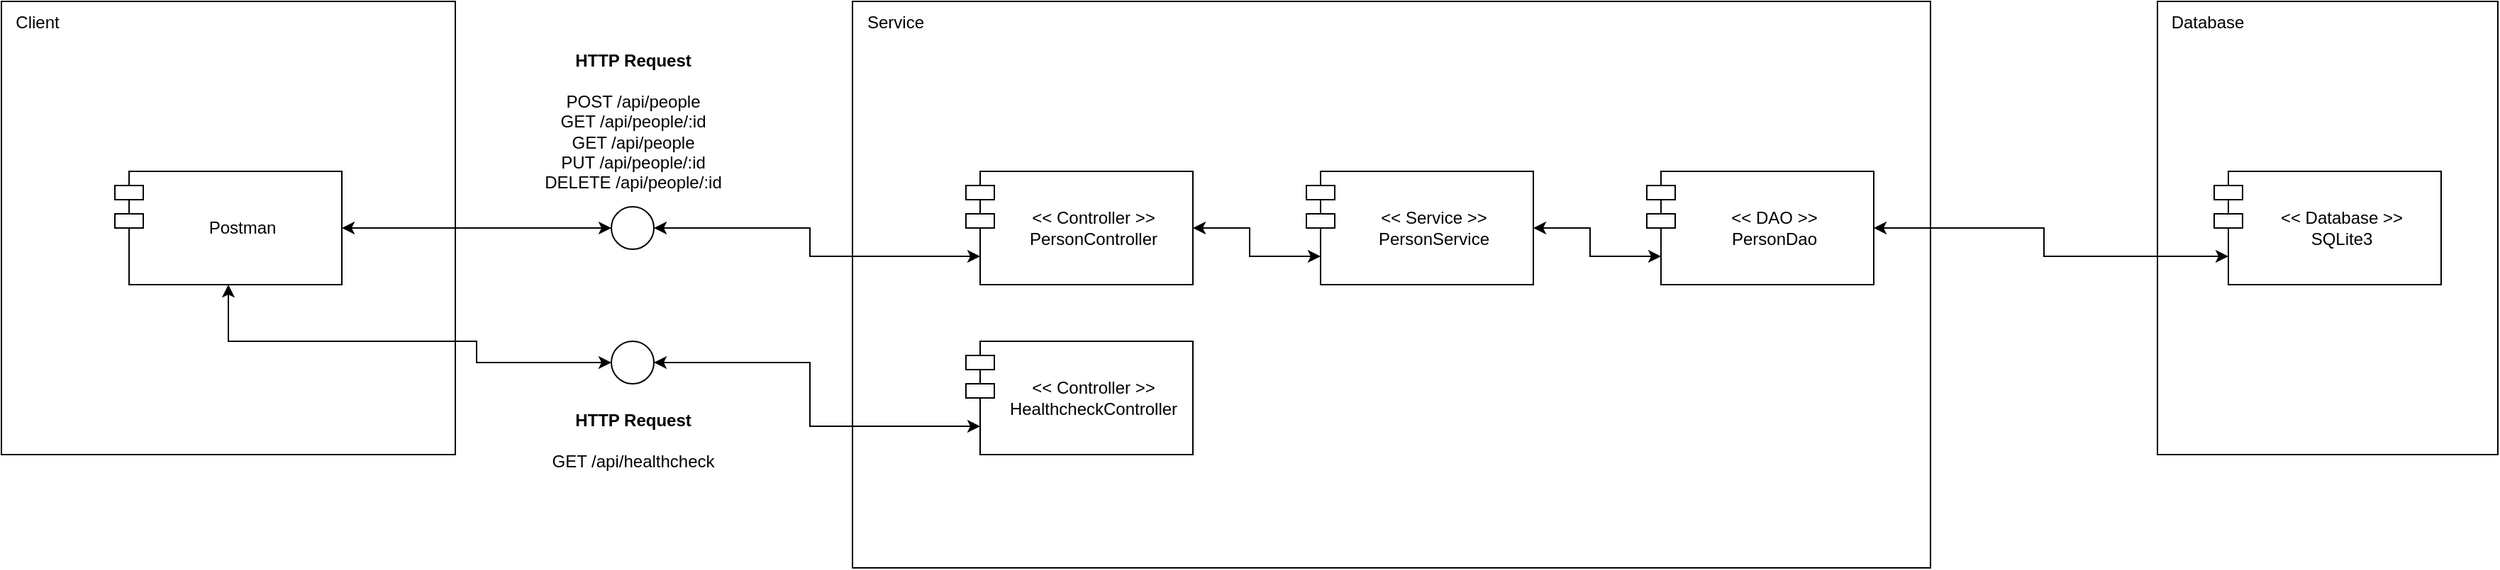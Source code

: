 <mxfile version="23.1.1" type="device">
  <diagram name="Pagina-1" id="zEG5cpOXGLGZVzsJu1S4">
    <mxGraphModel dx="2577" dy="930" grid="1" gridSize="10" guides="1" tooltips="1" connect="1" arrows="1" fold="1" page="1" pageScale="1" pageWidth="827" pageHeight="1169" math="0" shadow="0">
      <root>
        <mxCell id="0" />
        <mxCell id="1" parent="0" />
        <mxCell id="G-m2hMLSL6pPrGXtSMb8-16" value="" style="whiteSpace=wrap;html=1;aspect=fixed;fillColor=none;" vertex="1" parent="1">
          <mxGeometry x="-200" y="200" width="320" height="320" as="geometry" />
        </mxCell>
        <mxCell id="G-m2hMLSL6pPrGXtSMb8-18" value="" style="rounded=0;whiteSpace=wrap;html=1;fillColor=none;" vertex="1" parent="1">
          <mxGeometry x="400" y="200" width="760" height="400" as="geometry" />
        </mxCell>
        <mxCell id="G-m2hMLSL6pPrGXtSMb8-13" style="edgeStyle=orthogonalEdgeStyle;rounded=0;orthogonalLoop=1;jettySize=auto;html=1;entryX=0;entryY=0.5;entryDx=0;entryDy=0;startArrow=classic;startFill=1;" edge="1" parent="1" source="G-m2hMLSL6pPrGXtSMb8-4" target="G-m2hMLSL6pPrGXtSMb8-12">
          <mxGeometry relative="1" as="geometry" />
        </mxCell>
        <mxCell id="G-m2hMLSL6pPrGXtSMb8-26" style="edgeStyle=orthogonalEdgeStyle;rounded=0;orthogonalLoop=1;jettySize=auto;html=1;entryX=0;entryY=0.5;entryDx=0;entryDy=0;startArrow=classic;startFill=1;" edge="1" parent="1" source="G-m2hMLSL6pPrGXtSMb8-4" target="G-m2hMLSL6pPrGXtSMb8-24">
          <mxGeometry relative="1" as="geometry">
            <Array as="points">
              <mxPoint x="-40" y="440" />
              <mxPoint x="135" y="440" />
              <mxPoint x="135" y="455" />
            </Array>
          </mxGeometry>
        </mxCell>
        <mxCell id="G-m2hMLSL6pPrGXtSMb8-4" value="Postman" style="shape=module;align=left;spacingLeft=20;align=center;verticalAlign=middle;whiteSpace=wrap;html=1;" vertex="1" parent="1">
          <mxGeometry x="-120" y="320" width="160" height="80" as="geometry" />
        </mxCell>
        <mxCell id="G-m2hMLSL6pPrGXtSMb8-5" value="&amp;lt;&amp;lt; Controller &amp;gt;&amp;gt;&lt;br&gt;PersonController" style="shape=module;align=left;spacingLeft=20;align=center;verticalAlign=middle;whiteSpace=wrap;html=1;" vertex="1" parent="1">
          <mxGeometry x="480" y="320" width="160" height="80" as="geometry" />
        </mxCell>
        <mxCell id="G-m2hMLSL6pPrGXtSMb8-6" value="&amp;lt;&amp;lt; Service &amp;gt;&amp;gt;&lt;br&gt;PersonService" style="shape=module;align=left;spacingLeft=20;align=center;verticalAlign=middle;whiteSpace=wrap;html=1;" vertex="1" parent="1">
          <mxGeometry x="720" y="320" width="160" height="80" as="geometry" />
        </mxCell>
        <mxCell id="G-m2hMLSL6pPrGXtSMb8-7" value="&amp;lt;&amp;lt; DAO &amp;gt;&amp;gt;&lt;br&gt;PersonDao" style="shape=module;align=left;spacingLeft=20;align=center;verticalAlign=middle;whiteSpace=wrap;html=1;" vertex="1" parent="1">
          <mxGeometry x="960" y="320" width="160" height="80" as="geometry" />
        </mxCell>
        <mxCell id="G-m2hMLSL6pPrGXtSMb8-8" value="&amp;lt;&amp;lt; Database &amp;gt;&amp;gt;&lt;br&gt;SQLite3" style="shape=module;align=left;spacingLeft=20;align=center;verticalAlign=middle;whiteSpace=wrap;html=1;" vertex="1" parent="1">
          <mxGeometry x="1360" y="320" width="160" height="80" as="geometry" />
        </mxCell>
        <mxCell id="G-m2hMLSL6pPrGXtSMb8-9" style="edgeStyle=orthogonalEdgeStyle;rounded=0;orthogonalLoop=1;jettySize=auto;html=1;entryX=0;entryY=0.75;entryDx=10;entryDy=0;entryPerimeter=0;startArrow=classic;startFill=1;" edge="1" parent="1" source="G-m2hMLSL6pPrGXtSMb8-5" target="G-m2hMLSL6pPrGXtSMb8-6">
          <mxGeometry relative="1" as="geometry" />
        </mxCell>
        <mxCell id="G-m2hMLSL6pPrGXtSMb8-10" style="edgeStyle=orthogonalEdgeStyle;rounded=0;orthogonalLoop=1;jettySize=auto;html=1;entryX=0;entryY=0.75;entryDx=10;entryDy=0;entryPerimeter=0;startArrow=classic;startFill=1;" edge="1" parent="1" source="G-m2hMLSL6pPrGXtSMb8-6" target="G-m2hMLSL6pPrGXtSMb8-7">
          <mxGeometry relative="1" as="geometry" />
        </mxCell>
        <mxCell id="G-m2hMLSL6pPrGXtSMb8-11" style="edgeStyle=orthogonalEdgeStyle;rounded=0;orthogonalLoop=1;jettySize=auto;html=1;entryX=0;entryY=0.75;entryDx=10;entryDy=0;entryPerimeter=0;startArrow=classic;startFill=1;" edge="1" parent="1" source="G-m2hMLSL6pPrGXtSMb8-7" target="G-m2hMLSL6pPrGXtSMb8-8">
          <mxGeometry relative="1" as="geometry" />
        </mxCell>
        <mxCell id="G-m2hMLSL6pPrGXtSMb8-12" value="" style="ellipse;whiteSpace=wrap;html=1;aspect=fixed;" vertex="1" parent="1">
          <mxGeometry x="230" y="345" width="30" height="30" as="geometry" />
        </mxCell>
        <mxCell id="G-m2hMLSL6pPrGXtSMb8-14" style="edgeStyle=orthogonalEdgeStyle;rounded=0;orthogonalLoop=1;jettySize=auto;html=1;exitX=1;exitY=0.5;exitDx=0;exitDy=0;entryX=0;entryY=0.75;entryDx=10;entryDy=0;entryPerimeter=0;startArrow=classic;startFill=1;" edge="1" parent="1" source="G-m2hMLSL6pPrGXtSMb8-12" target="G-m2hMLSL6pPrGXtSMb8-5">
          <mxGeometry relative="1" as="geometry" />
        </mxCell>
        <mxCell id="G-m2hMLSL6pPrGXtSMb8-15" value="&lt;div&gt;&lt;b&gt;HTTP Request&lt;br&gt;&lt;br&gt;&lt;/b&gt;&lt;/div&gt;&lt;div&gt;POST /api/people&lt;br&gt;GET /api/people/:id&lt;br&gt;GET /api/people&lt;br&gt;PUT /api/people/:id&lt;br&gt;DELETE /api/people/:id&lt;br&gt;&lt;/div&gt;" style="text;html=1;align=center;verticalAlign=middle;resizable=0;points=[];autosize=1;strokeColor=none;fillColor=none;" vertex="1" parent="1">
          <mxGeometry x="175" y="230" width="140" height="110" as="geometry" />
        </mxCell>
        <mxCell id="G-m2hMLSL6pPrGXtSMb8-17" value="Client" style="text;html=1;align=center;verticalAlign=middle;resizable=0;points=[];autosize=1;strokeColor=none;fillColor=none;" vertex="1" parent="1">
          <mxGeometry x="-200" y="200" width="50" height="30" as="geometry" />
        </mxCell>
        <mxCell id="G-m2hMLSL6pPrGXtSMb8-19" value="Service" style="text;html=1;align=center;verticalAlign=middle;resizable=0;points=[];autosize=1;strokeColor=none;fillColor=none;" vertex="1" parent="1">
          <mxGeometry x="400" y="200" width="60" height="30" as="geometry" />
        </mxCell>
        <mxCell id="G-m2hMLSL6pPrGXtSMb8-20" value="" style="rounded=0;whiteSpace=wrap;html=1;fillColor=none;" vertex="1" parent="1">
          <mxGeometry x="1320" y="200" width="240" height="320" as="geometry" />
        </mxCell>
        <mxCell id="G-m2hMLSL6pPrGXtSMb8-21" value="Database" style="text;html=1;align=center;verticalAlign=middle;resizable=0;points=[];autosize=1;strokeColor=none;fillColor=none;" vertex="1" parent="1">
          <mxGeometry x="1320" y="200" width="70" height="30" as="geometry" />
        </mxCell>
        <mxCell id="G-m2hMLSL6pPrGXtSMb8-24" value="" style="ellipse;whiteSpace=wrap;html=1;aspect=fixed;" vertex="1" parent="1">
          <mxGeometry x="230" y="440" width="30" height="30" as="geometry" />
        </mxCell>
        <mxCell id="G-m2hMLSL6pPrGXtSMb8-25" value="&lt;div&gt;&lt;b&gt;HTTP Request&lt;br&gt;&lt;br&gt;&lt;/b&gt;&lt;/div&gt;&lt;div&gt;GET /api/healthcheck&lt;br&gt;&lt;/div&gt;" style="text;html=1;align=center;verticalAlign=middle;resizable=0;points=[];autosize=1;strokeColor=none;fillColor=none;" vertex="1" parent="1">
          <mxGeometry x="180" y="480" width="130" height="60" as="geometry" />
        </mxCell>
        <mxCell id="G-m2hMLSL6pPrGXtSMb8-27" value="&amp;lt;&amp;lt; Controller &amp;gt;&amp;gt;&lt;br&gt;HealthcheckController" style="shape=module;align=left;spacingLeft=20;align=center;verticalAlign=middle;whiteSpace=wrap;html=1;" vertex="1" parent="1">
          <mxGeometry x="480" y="440" width="160" height="80" as="geometry" />
        </mxCell>
        <mxCell id="G-m2hMLSL6pPrGXtSMb8-28" style="edgeStyle=orthogonalEdgeStyle;rounded=0;orthogonalLoop=1;jettySize=auto;html=1;entryX=0;entryY=0.75;entryDx=10;entryDy=0;entryPerimeter=0;startArrow=classic;startFill=1;" edge="1" parent="1" source="G-m2hMLSL6pPrGXtSMb8-24" target="G-m2hMLSL6pPrGXtSMb8-27">
          <mxGeometry relative="1" as="geometry" />
        </mxCell>
      </root>
    </mxGraphModel>
  </diagram>
</mxfile>
